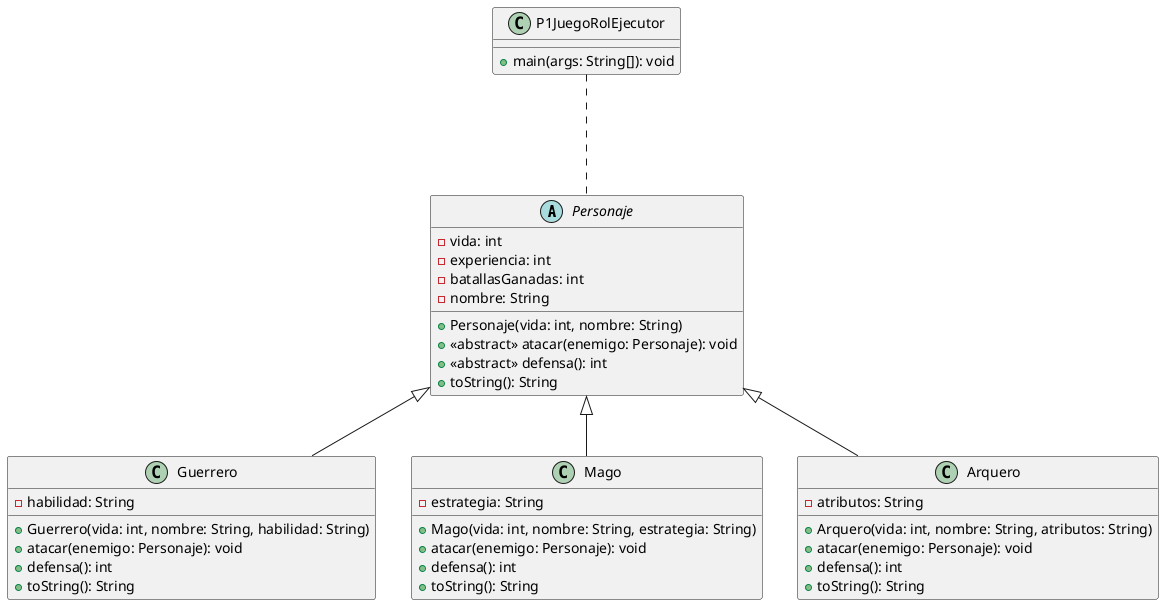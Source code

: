 @startuml
abstract class Personaje {
    - vida: int
    - experiencia: int
    - batallasGanadas: int
    - nombre: String
    + Personaje(vida: int, nombre: String)
    + <<abstract>> atacar(enemigo: Personaje): void
    + <<abstract>> defensa(): int
    + toString(): String
}

class Guerrero {
    - habilidad: String
    + Guerrero(vida: int, nombre: String, habilidad: String)
    + atacar(enemigo: Personaje): void
    + defensa(): int
    + toString(): String
}

class Mago {
    - estrategia: String
    + Mago(vida: int, nombre: String, estrategia: String)
    + atacar(enemigo: Personaje): void
    + defensa(): int
    + toString(): String
}

class Arquero {
    - atributos: String
    + Arquero(vida: int, nombre: String, atributos: String)
    + atacar(enemigo: Personaje): void
    + defensa(): int
    + toString(): String
}

class P1JuegoRolEjecutor {
    + main(args: String[]): void
}

Personaje <|-- Guerrero
Personaje <|-- Mago
Personaje <|-- Arquero
P1JuegoRolEjecutor ... Personaje
@enduml